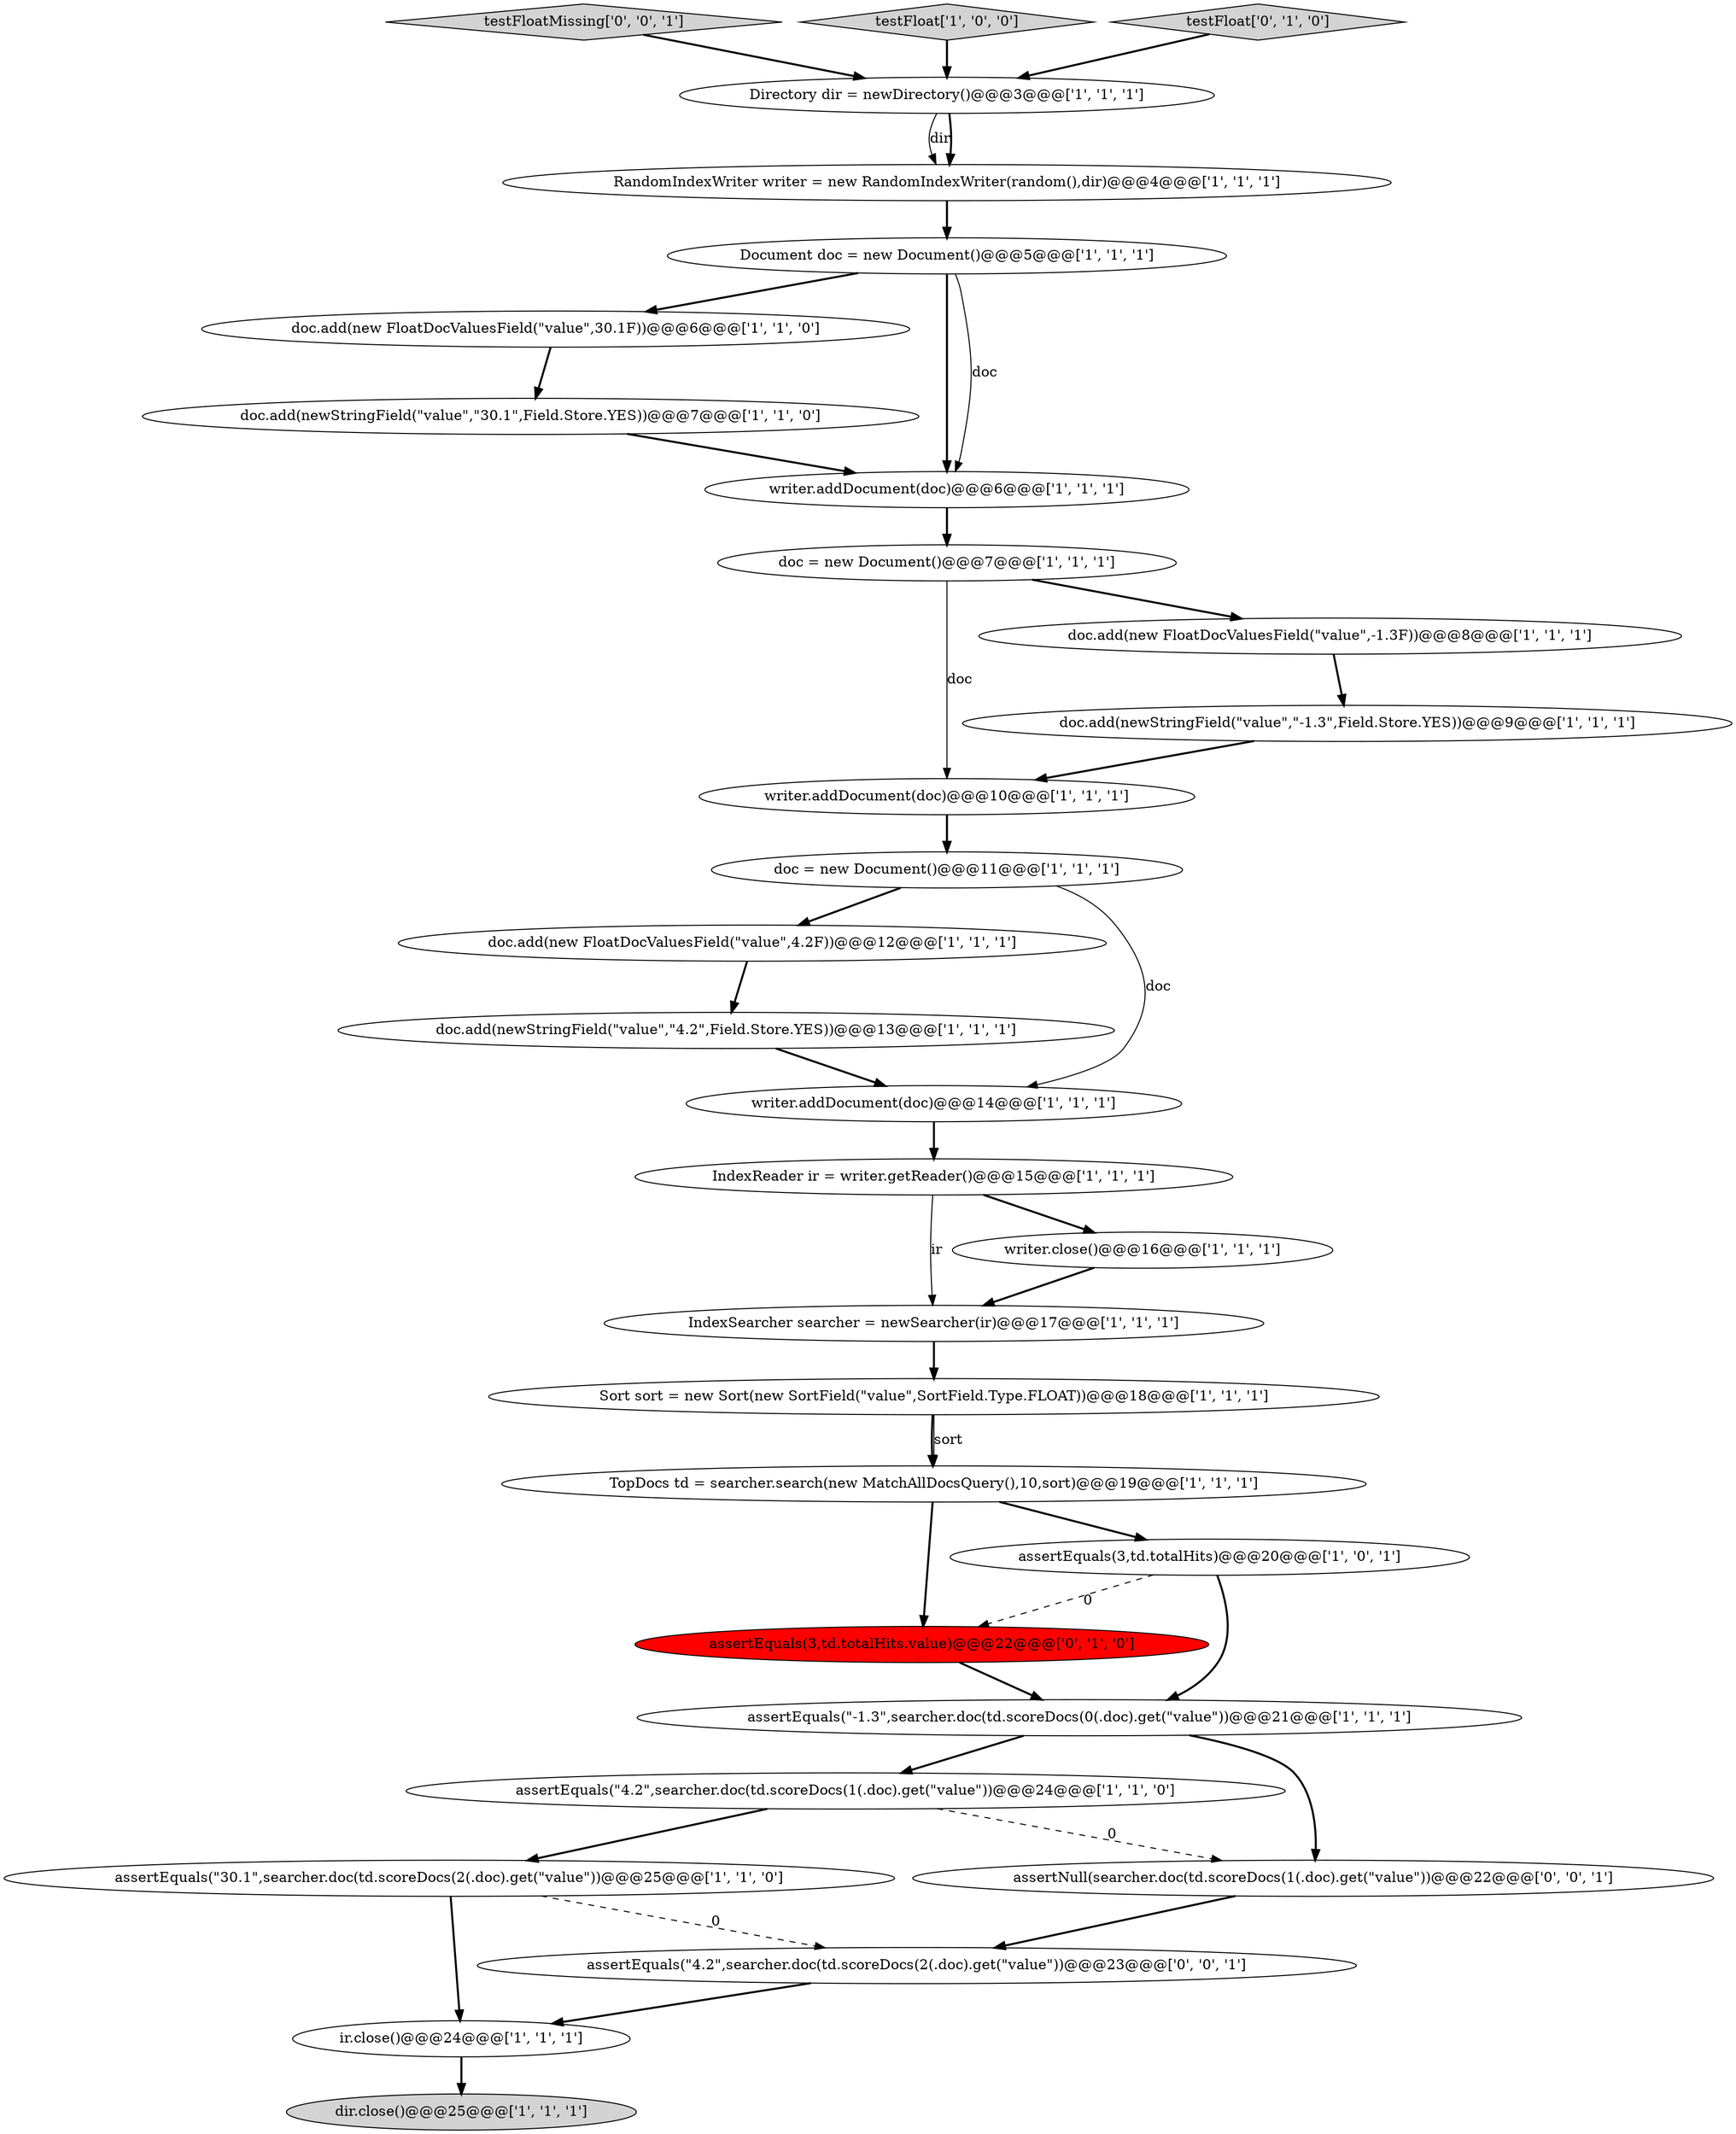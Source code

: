 digraph {
22 [style = filled, label = "doc = new Document()@@@7@@@['1', '1', '1']", fillcolor = white, shape = ellipse image = "AAA0AAABBB1BBB"];
0 [style = filled, label = "doc = new Document()@@@11@@@['1', '1', '1']", fillcolor = white, shape = ellipse image = "AAA0AAABBB1BBB"];
27 [style = filled, label = "assertEquals(3,td.totalHits.value)@@@22@@@['0', '1', '0']", fillcolor = red, shape = ellipse image = "AAA1AAABBB2BBB"];
20 [style = filled, label = "Sort sort = new Sort(new SortField(\"value\",SortField.Type.FLOAT))@@@18@@@['1', '1', '1']", fillcolor = white, shape = ellipse image = "AAA0AAABBB1BBB"];
4 [style = filled, label = "doc.add(new FloatDocValuesField(\"value\",4.2F))@@@12@@@['1', '1', '1']", fillcolor = white, shape = ellipse image = "AAA0AAABBB1BBB"];
23 [style = filled, label = "doc.add(newStringField(\"value\",\"4.2\",Field.Store.YES))@@@13@@@['1', '1', '1']", fillcolor = white, shape = ellipse image = "AAA0AAABBB1BBB"];
1 [style = filled, label = "assertEquals(\"-1.3\",searcher.doc(td.scoreDocs(0(.doc).get(\"value\"))@@@21@@@['1', '1', '1']", fillcolor = white, shape = ellipse image = "AAA0AAABBB1BBB"];
10 [style = filled, label = "doc.add(newStringField(\"value\",\"-1.3\",Field.Store.YES))@@@9@@@['1', '1', '1']", fillcolor = white, shape = ellipse image = "AAA0AAABBB1BBB"];
24 [style = filled, label = "doc.add(new FloatDocValuesField(\"value\",30.1F))@@@6@@@['1', '1', '0']", fillcolor = white, shape = ellipse image = "AAA0AAABBB1BBB"];
18 [style = filled, label = "IndexSearcher searcher = newSearcher(ir)@@@17@@@['1', '1', '1']", fillcolor = white, shape = ellipse image = "AAA0AAABBB1BBB"];
15 [style = filled, label = "writer.addDocument(doc)@@@6@@@['1', '1', '1']", fillcolor = white, shape = ellipse image = "AAA0AAABBB1BBB"];
25 [style = filled, label = "writer.addDocument(doc)@@@10@@@['1', '1', '1']", fillcolor = white, shape = ellipse image = "AAA0AAABBB1BBB"];
29 [style = filled, label = "assertEquals(\"4.2\",searcher.doc(td.scoreDocs(2(.doc).get(\"value\"))@@@23@@@['0', '0', '1']", fillcolor = white, shape = ellipse image = "AAA0AAABBB3BBB"];
2 [style = filled, label = "assertEquals(\"30.1\",searcher.doc(td.scoreDocs(2(.doc).get(\"value\"))@@@25@@@['1', '1', '0']", fillcolor = white, shape = ellipse image = "AAA0AAABBB1BBB"];
5 [style = filled, label = "TopDocs td = searcher.search(new MatchAllDocsQuery(),10,sort)@@@19@@@['1', '1', '1']", fillcolor = white, shape = ellipse image = "AAA0AAABBB1BBB"];
3 [style = filled, label = "RandomIndexWriter writer = new RandomIndexWriter(random(),dir)@@@4@@@['1', '1', '1']", fillcolor = white, shape = ellipse image = "AAA0AAABBB1BBB"];
7 [style = filled, label = "IndexReader ir = writer.getReader()@@@15@@@['1', '1', '1']", fillcolor = white, shape = ellipse image = "AAA0AAABBB1BBB"];
13 [style = filled, label = "writer.addDocument(doc)@@@14@@@['1', '1', '1']", fillcolor = white, shape = ellipse image = "AAA0AAABBB1BBB"];
30 [style = filled, label = "testFloatMissing['0', '0', '1']", fillcolor = lightgray, shape = diamond image = "AAA0AAABBB3BBB"];
9 [style = filled, label = "doc.add(new FloatDocValuesField(\"value\",-1.3F))@@@8@@@['1', '1', '1']", fillcolor = white, shape = ellipse image = "AAA0AAABBB1BBB"];
8 [style = filled, label = "dir.close()@@@25@@@['1', '1', '1']", fillcolor = lightgray, shape = ellipse image = "AAA0AAABBB1BBB"];
6 [style = filled, label = "Document doc = new Document()@@@5@@@['1', '1', '1']", fillcolor = white, shape = ellipse image = "AAA0AAABBB1BBB"];
17 [style = filled, label = "testFloat['1', '0', '0']", fillcolor = lightgray, shape = diamond image = "AAA0AAABBB1BBB"];
11 [style = filled, label = "assertEquals(3,td.totalHits)@@@20@@@['1', '0', '1']", fillcolor = white, shape = ellipse image = "AAA0AAABBB1BBB"];
14 [style = filled, label = "assertEquals(\"4.2\",searcher.doc(td.scoreDocs(1(.doc).get(\"value\"))@@@24@@@['1', '1', '0']", fillcolor = white, shape = ellipse image = "AAA0AAABBB1BBB"];
12 [style = filled, label = "ir.close()@@@24@@@['1', '1', '1']", fillcolor = white, shape = ellipse image = "AAA0AAABBB1BBB"];
28 [style = filled, label = "assertNull(searcher.doc(td.scoreDocs(1(.doc).get(\"value\"))@@@22@@@['0', '0', '1']", fillcolor = white, shape = ellipse image = "AAA0AAABBB3BBB"];
26 [style = filled, label = "testFloat['0', '1', '0']", fillcolor = lightgray, shape = diamond image = "AAA0AAABBB2BBB"];
19 [style = filled, label = "writer.close()@@@16@@@['1', '1', '1']", fillcolor = white, shape = ellipse image = "AAA0AAABBB1BBB"];
21 [style = filled, label = "Directory dir = newDirectory()@@@3@@@['1', '1', '1']", fillcolor = white, shape = ellipse image = "AAA0AAABBB1BBB"];
16 [style = filled, label = "doc.add(newStringField(\"value\",\"30.1\",Field.Store.YES))@@@7@@@['1', '1', '0']", fillcolor = white, shape = ellipse image = "AAA0AAABBB1BBB"];
25->0 [style = bold, label=""];
28->29 [style = bold, label=""];
16->15 [style = bold, label=""];
19->18 [style = bold, label=""];
27->1 [style = bold, label=""];
14->28 [style = dashed, label="0"];
11->1 [style = bold, label=""];
22->9 [style = bold, label=""];
0->13 [style = solid, label="doc"];
3->6 [style = bold, label=""];
6->24 [style = bold, label=""];
9->10 [style = bold, label=""];
2->12 [style = bold, label=""];
6->15 [style = bold, label=""];
15->22 [style = bold, label=""];
20->5 [style = bold, label=""];
26->21 [style = bold, label=""];
7->18 [style = solid, label="ir"];
22->25 [style = solid, label="doc"];
24->16 [style = bold, label=""];
18->20 [style = bold, label=""];
1->28 [style = bold, label=""];
30->21 [style = bold, label=""];
29->12 [style = bold, label=""];
6->15 [style = solid, label="doc"];
10->25 [style = bold, label=""];
21->3 [style = solid, label="dir"];
0->4 [style = bold, label=""];
23->13 [style = bold, label=""];
13->7 [style = bold, label=""];
12->8 [style = bold, label=""];
2->29 [style = dashed, label="0"];
1->14 [style = bold, label=""];
5->11 [style = bold, label=""];
14->2 [style = bold, label=""];
5->27 [style = bold, label=""];
11->27 [style = dashed, label="0"];
20->5 [style = solid, label="sort"];
7->19 [style = bold, label=""];
17->21 [style = bold, label=""];
4->23 [style = bold, label=""];
21->3 [style = bold, label=""];
}
